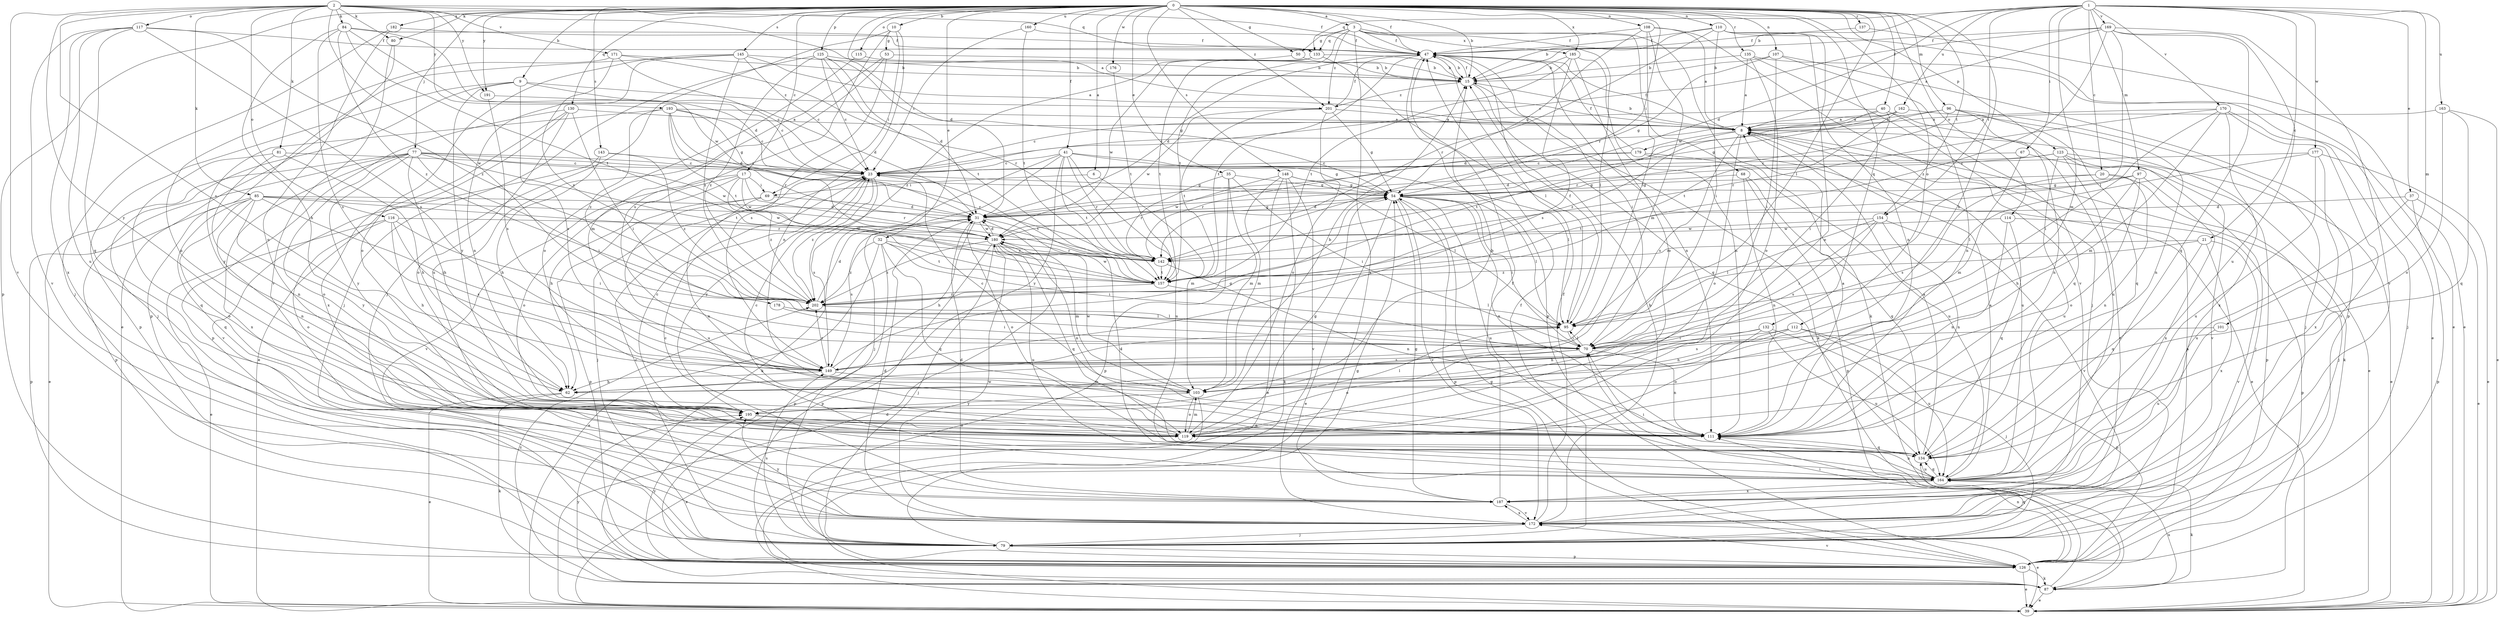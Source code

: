 strict digraph  {
0;
1;
2;
3;
6;
8;
9;
10;
15;
17;
20;
21;
23;
31;
32;
35;
37;
39;
40;
41;
47;
50;
53;
54;
62;
67;
68;
69;
70;
77;
79;
80;
81;
84;
85;
87;
95;
96;
97;
101;
103;
107;
108;
110;
111;
112;
114;
115;
116;
117;
119;
123;
125;
126;
130;
132;
133;
134;
135;
137;
142;
143;
145;
148;
149;
154;
157;
160;
162;
163;
164;
169;
170;
171;
172;
176;
177;
178;
179;
180;
182;
185;
187;
191;
193;
195;
201;
202;
0 -> 3  [label=a];
0 -> 6  [label=a];
0 -> 9  [label=b];
0 -> 10  [label=b];
0 -> 15  [label=b];
0 -> 17  [label=c];
0 -> 31  [label=d];
0 -> 32  [label=e];
0 -> 35  [label=e];
0 -> 40  [label=f];
0 -> 41  [label=f];
0 -> 47  [label=f];
0 -> 50  [label=g];
0 -> 62  [label=h];
0 -> 77  [label=j];
0 -> 80  [label=k];
0 -> 95  [label=l];
0 -> 96  [label=m];
0 -> 107  [label=n];
0 -> 108  [label=n];
0 -> 110  [label=n];
0 -> 112  [label=o];
0 -> 114  [label=o];
0 -> 115  [label=o];
0 -> 123  [label=p];
0 -> 125  [label=p];
0 -> 126  [label=p];
0 -> 130  [label=q];
0 -> 132  [label=q];
0 -> 135  [label=r];
0 -> 137  [label=r];
0 -> 142  [label=r];
0 -> 143  [label=s];
0 -> 145  [label=s];
0 -> 148  [label=s];
0 -> 154  [label=t];
0 -> 160  [label=u];
0 -> 176  [label=w];
0 -> 182  [label=x];
0 -> 185  [label=x];
0 -> 191  [label=y];
0 -> 201  [label=z];
1 -> 15  [label=b];
1 -> 20  [label=c];
1 -> 21  [label=c];
1 -> 31  [label=d];
1 -> 37  [label=e];
1 -> 67  [label=i];
1 -> 97  [label=m];
1 -> 101  [label=m];
1 -> 103  [label=m];
1 -> 133  [label=q];
1 -> 154  [label=t];
1 -> 162  [label=u];
1 -> 163  [label=u];
1 -> 169  [label=v];
1 -> 170  [label=v];
1 -> 177  [label=w];
2 -> 8  [label=a];
2 -> 47  [label=f];
2 -> 80  [label=k];
2 -> 81  [label=k];
2 -> 84  [label=k];
2 -> 85  [label=k];
2 -> 116  [label=o];
2 -> 117  [label=o];
2 -> 133  [label=q];
2 -> 149  [label=s];
2 -> 171  [label=v];
2 -> 172  [label=v];
2 -> 178  [label=w];
2 -> 191  [label=y];
2 -> 193  [label=y];
2 -> 195  [label=y];
3 -> 47  [label=f];
3 -> 50  [label=g];
3 -> 68  [label=i];
3 -> 87  [label=k];
3 -> 95  [label=l];
3 -> 133  [label=q];
3 -> 157  [label=t];
3 -> 185  [label=x];
3 -> 187  [label=x];
3 -> 201  [label=z];
6 -> 69  [label=i];
6 -> 103  [label=m];
8 -> 15  [label=b];
8 -> 39  [label=e];
8 -> 47  [label=f];
8 -> 87  [label=k];
8 -> 119  [label=o];
8 -> 149  [label=s];
8 -> 157  [label=t];
8 -> 164  [label=u];
8 -> 179  [label=w];
9 -> 31  [label=d];
9 -> 79  [label=j];
9 -> 126  [label=p];
9 -> 149  [label=s];
9 -> 195  [label=y];
9 -> 201  [label=z];
10 -> 53  [label=g];
10 -> 69  [label=i];
10 -> 79  [label=j];
10 -> 111  [label=n];
10 -> 149  [label=s];
15 -> 47  [label=f];
15 -> 87  [label=k];
15 -> 134  [label=q];
15 -> 201  [label=z];
17 -> 62  [label=h];
17 -> 69  [label=i];
17 -> 119  [label=o];
17 -> 142  [label=r];
17 -> 172  [label=v];
17 -> 180  [label=w];
17 -> 202  [label=z];
20 -> 54  [label=g];
20 -> 79  [label=j];
20 -> 111  [label=n];
20 -> 149  [label=s];
21 -> 134  [label=q];
21 -> 142  [label=r];
21 -> 172  [label=v];
21 -> 187  [label=x];
21 -> 202  [label=z];
23 -> 54  [label=g];
23 -> 79  [label=j];
23 -> 149  [label=s];
23 -> 157  [label=t];
23 -> 195  [label=y];
23 -> 202  [label=z];
31 -> 54  [label=g];
31 -> 62  [label=h];
31 -> 119  [label=o];
31 -> 149  [label=s];
31 -> 164  [label=u];
31 -> 180  [label=w];
32 -> 39  [label=e];
32 -> 70  [label=i];
32 -> 126  [label=p];
32 -> 134  [label=q];
32 -> 142  [label=r];
32 -> 157  [label=t];
32 -> 202  [label=z];
35 -> 54  [label=g];
35 -> 70  [label=i];
35 -> 103  [label=m];
35 -> 126  [label=p];
35 -> 142  [label=r];
37 -> 31  [label=d];
37 -> 39  [label=e];
37 -> 126  [label=p];
37 -> 164  [label=u];
39 -> 31  [label=d];
40 -> 8  [label=a];
40 -> 23  [label=c];
40 -> 70  [label=i];
40 -> 134  [label=q];
40 -> 164  [label=u];
40 -> 202  [label=z];
41 -> 23  [label=c];
41 -> 54  [label=g];
41 -> 79  [label=j];
41 -> 87  [label=k];
41 -> 95  [label=l];
41 -> 142  [label=r];
41 -> 157  [label=t];
41 -> 164  [label=u];
41 -> 195  [label=y];
47 -> 15  [label=b];
47 -> 31  [label=d];
47 -> 70  [label=i];
47 -> 111  [label=n];
47 -> 126  [label=p];
47 -> 157  [label=t];
50 -> 15  [label=b];
50 -> 202  [label=z];
53 -> 15  [label=b];
53 -> 103  [label=m];
53 -> 149  [label=s];
53 -> 164  [label=u];
54 -> 31  [label=d];
54 -> 39  [label=e];
54 -> 70  [label=i];
54 -> 95  [label=l];
54 -> 111  [label=n];
54 -> 126  [label=p];
54 -> 164  [label=u];
54 -> 172  [label=v];
62 -> 39  [label=e];
62 -> 87  [label=k];
67 -> 23  [label=c];
67 -> 103  [label=m];
67 -> 172  [label=v];
68 -> 54  [label=g];
68 -> 111  [label=n];
68 -> 126  [label=p];
68 -> 134  [label=q];
69 -> 31  [label=d];
69 -> 111  [label=n];
69 -> 126  [label=p];
69 -> 164  [label=u];
70 -> 95  [label=l];
70 -> 111  [label=n];
70 -> 119  [label=o];
70 -> 149  [label=s];
77 -> 23  [label=c];
77 -> 39  [label=e];
77 -> 62  [label=h];
77 -> 70  [label=i];
77 -> 119  [label=o];
77 -> 126  [label=p];
77 -> 142  [label=r];
77 -> 157  [label=t];
77 -> 180  [label=w];
77 -> 187  [label=x];
77 -> 195  [label=y];
79 -> 23  [label=c];
79 -> 47  [label=f];
79 -> 54  [label=g];
79 -> 126  [label=p];
79 -> 134  [label=q];
79 -> 149  [label=s];
80 -> 39  [label=e];
80 -> 172  [label=v];
81 -> 23  [label=c];
81 -> 62  [label=h];
81 -> 111  [label=n];
81 -> 134  [label=q];
84 -> 31  [label=d];
84 -> 47  [label=f];
84 -> 62  [label=h];
84 -> 149  [label=s];
84 -> 157  [label=t];
84 -> 180  [label=w];
84 -> 202  [label=z];
85 -> 31  [label=d];
85 -> 70  [label=i];
85 -> 111  [label=n];
85 -> 119  [label=o];
85 -> 126  [label=p];
85 -> 134  [label=q];
85 -> 142  [label=r];
85 -> 180  [label=w];
85 -> 195  [label=y];
87 -> 39  [label=e];
87 -> 70  [label=i];
87 -> 164  [label=u];
87 -> 195  [label=y];
87 -> 202  [label=z];
95 -> 47  [label=f];
95 -> 70  [label=i];
96 -> 8  [label=a];
96 -> 31  [label=d];
96 -> 79  [label=j];
96 -> 111  [label=n];
96 -> 134  [label=q];
96 -> 142  [label=r];
97 -> 54  [label=g];
97 -> 62  [label=h];
97 -> 119  [label=o];
97 -> 157  [label=t];
97 -> 187  [label=x];
101 -> 70  [label=i];
101 -> 164  [label=u];
103 -> 15  [label=b];
103 -> 23  [label=c];
103 -> 39  [label=e];
103 -> 119  [label=o];
103 -> 180  [label=w];
103 -> 195  [label=y];
107 -> 15  [label=b];
107 -> 54  [label=g];
107 -> 70  [label=i];
107 -> 111  [label=n];
107 -> 126  [label=p];
108 -> 8  [label=a];
108 -> 47  [label=f];
108 -> 54  [label=g];
108 -> 95  [label=l];
108 -> 103  [label=m];
108 -> 172  [label=v];
110 -> 15  [label=b];
110 -> 39  [label=e];
110 -> 47  [label=f];
110 -> 70  [label=i];
110 -> 111  [label=n];
110 -> 119  [label=o];
110 -> 142  [label=r];
111 -> 8  [label=a];
111 -> 134  [label=q];
112 -> 62  [label=h];
112 -> 70  [label=i];
112 -> 126  [label=p];
112 -> 149  [label=s];
112 -> 164  [label=u];
114 -> 111  [label=n];
114 -> 126  [label=p];
114 -> 134  [label=q];
114 -> 180  [label=w];
115 -> 15  [label=b];
115 -> 119  [label=o];
116 -> 39  [label=e];
116 -> 62  [label=h];
116 -> 70  [label=i];
116 -> 119  [label=o];
116 -> 149  [label=s];
116 -> 180  [label=w];
117 -> 47  [label=f];
117 -> 134  [label=q];
117 -> 149  [label=s];
117 -> 164  [label=u];
117 -> 172  [label=v];
117 -> 187  [label=x];
117 -> 202  [label=z];
119 -> 23  [label=c];
119 -> 54  [label=g];
119 -> 103  [label=m];
123 -> 23  [label=c];
123 -> 31  [label=d];
123 -> 39  [label=e];
123 -> 79  [label=j];
123 -> 126  [label=p];
123 -> 164  [label=u];
123 -> 172  [label=v];
125 -> 15  [label=b];
125 -> 23  [label=c];
125 -> 31  [label=d];
125 -> 54  [label=g];
125 -> 79  [label=j];
125 -> 157  [label=t];
125 -> 202  [label=z];
126 -> 8  [label=a];
126 -> 39  [label=e];
126 -> 54  [label=g];
126 -> 87  [label=k];
126 -> 111  [label=n];
126 -> 172  [label=v];
126 -> 195  [label=y];
130 -> 8  [label=a];
130 -> 39  [label=e];
130 -> 70  [label=i];
130 -> 119  [label=o];
130 -> 126  [label=p];
130 -> 187  [label=x];
132 -> 62  [label=h];
132 -> 70  [label=i];
132 -> 79  [label=j];
132 -> 119  [label=o];
132 -> 164  [label=u];
133 -> 15  [label=b];
133 -> 95  [label=l];
133 -> 157  [label=t];
133 -> 180  [label=w];
134 -> 8  [label=a];
134 -> 164  [label=u];
135 -> 8  [label=a];
135 -> 15  [label=b];
135 -> 39  [label=e];
135 -> 79  [label=j];
135 -> 119  [label=o];
137 -> 39  [label=e];
137 -> 47  [label=f];
142 -> 111  [label=n];
142 -> 157  [label=t];
143 -> 23  [label=c];
143 -> 62  [label=h];
143 -> 172  [label=v];
143 -> 202  [label=z];
145 -> 8  [label=a];
145 -> 15  [label=b];
145 -> 23  [label=c];
145 -> 111  [label=n];
145 -> 119  [label=o];
145 -> 126  [label=p];
145 -> 202  [label=z];
148 -> 39  [label=e];
148 -> 54  [label=g];
148 -> 87  [label=k];
148 -> 95  [label=l];
148 -> 103  [label=m];
148 -> 172  [label=v];
148 -> 180  [label=w];
149 -> 54  [label=g];
149 -> 62  [label=h];
149 -> 95  [label=l];
149 -> 103  [label=m];
149 -> 202  [label=z];
154 -> 70  [label=i];
154 -> 95  [label=l];
154 -> 111  [label=n];
154 -> 149  [label=s];
154 -> 172  [label=v];
154 -> 180  [label=w];
157 -> 95  [label=l];
157 -> 180  [label=w];
157 -> 202  [label=z];
160 -> 23  [label=c];
160 -> 47  [label=f];
160 -> 157  [label=t];
162 -> 8  [label=a];
162 -> 23  [label=c];
162 -> 54  [label=g];
162 -> 111  [label=n];
162 -> 157  [label=t];
163 -> 8  [label=a];
163 -> 39  [label=e];
163 -> 119  [label=o];
163 -> 134  [label=q];
164 -> 8  [label=a];
164 -> 70  [label=i];
164 -> 87  [label=k];
164 -> 111  [label=n];
164 -> 134  [label=q];
164 -> 187  [label=x];
169 -> 8  [label=a];
169 -> 23  [label=c];
169 -> 47  [label=f];
169 -> 95  [label=l];
169 -> 134  [label=q];
169 -> 164  [label=u];
169 -> 172  [label=v];
169 -> 202  [label=z];
170 -> 8  [label=a];
170 -> 70  [label=i];
170 -> 79  [label=j];
170 -> 103  [label=m];
170 -> 142  [label=r];
170 -> 172  [label=v];
170 -> 187  [label=x];
171 -> 15  [label=b];
171 -> 23  [label=c];
171 -> 111  [label=n];
171 -> 142  [label=r];
171 -> 202  [label=z];
172 -> 15  [label=b];
172 -> 31  [label=d];
172 -> 39  [label=e];
172 -> 47  [label=f];
172 -> 79  [label=j];
172 -> 180  [label=w];
172 -> 187  [label=x];
172 -> 195  [label=y];
176 -> 157  [label=t];
177 -> 23  [label=c];
177 -> 39  [label=e];
177 -> 95  [label=l];
177 -> 164  [label=u];
177 -> 187  [label=x];
178 -> 70  [label=i];
178 -> 95  [label=l];
179 -> 23  [label=c];
179 -> 39  [label=e];
179 -> 47  [label=f];
179 -> 142  [label=r];
179 -> 164  [label=u];
180 -> 31  [label=d];
180 -> 79  [label=j];
180 -> 103  [label=m];
180 -> 111  [label=n];
180 -> 126  [label=p];
180 -> 134  [label=q];
180 -> 142  [label=r];
180 -> 164  [label=u];
180 -> 202  [label=z];
182 -> 47  [label=f];
182 -> 79  [label=j];
182 -> 119  [label=o];
185 -> 15  [label=b];
185 -> 111  [label=n];
185 -> 119  [label=o];
185 -> 149  [label=s];
185 -> 157  [label=t];
187 -> 23  [label=c];
187 -> 31  [label=d];
187 -> 47  [label=f];
187 -> 54  [label=g];
187 -> 172  [label=v];
191 -> 23  [label=c];
191 -> 149  [label=s];
193 -> 8  [label=a];
193 -> 23  [label=c];
193 -> 31  [label=d];
193 -> 54  [label=g];
193 -> 142  [label=r];
193 -> 157  [label=t];
193 -> 195  [label=y];
193 -> 202  [label=z];
195 -> 15  [label=b];
195 -> 23  [label=c];
195 -> 95  [label=l];
195 -> 111  [label=n];
195 -> 119  [label=o];
201 -> 8  [label=a];
201 -> 47  [label=f];
201 -> 54  [label=g];
201 -> 119  [label=o];
201 -> 157  [label=t];
201 -> 180  [label=w];
202 -> 31  [label=d];
202 -> 95  [label=l];
}
